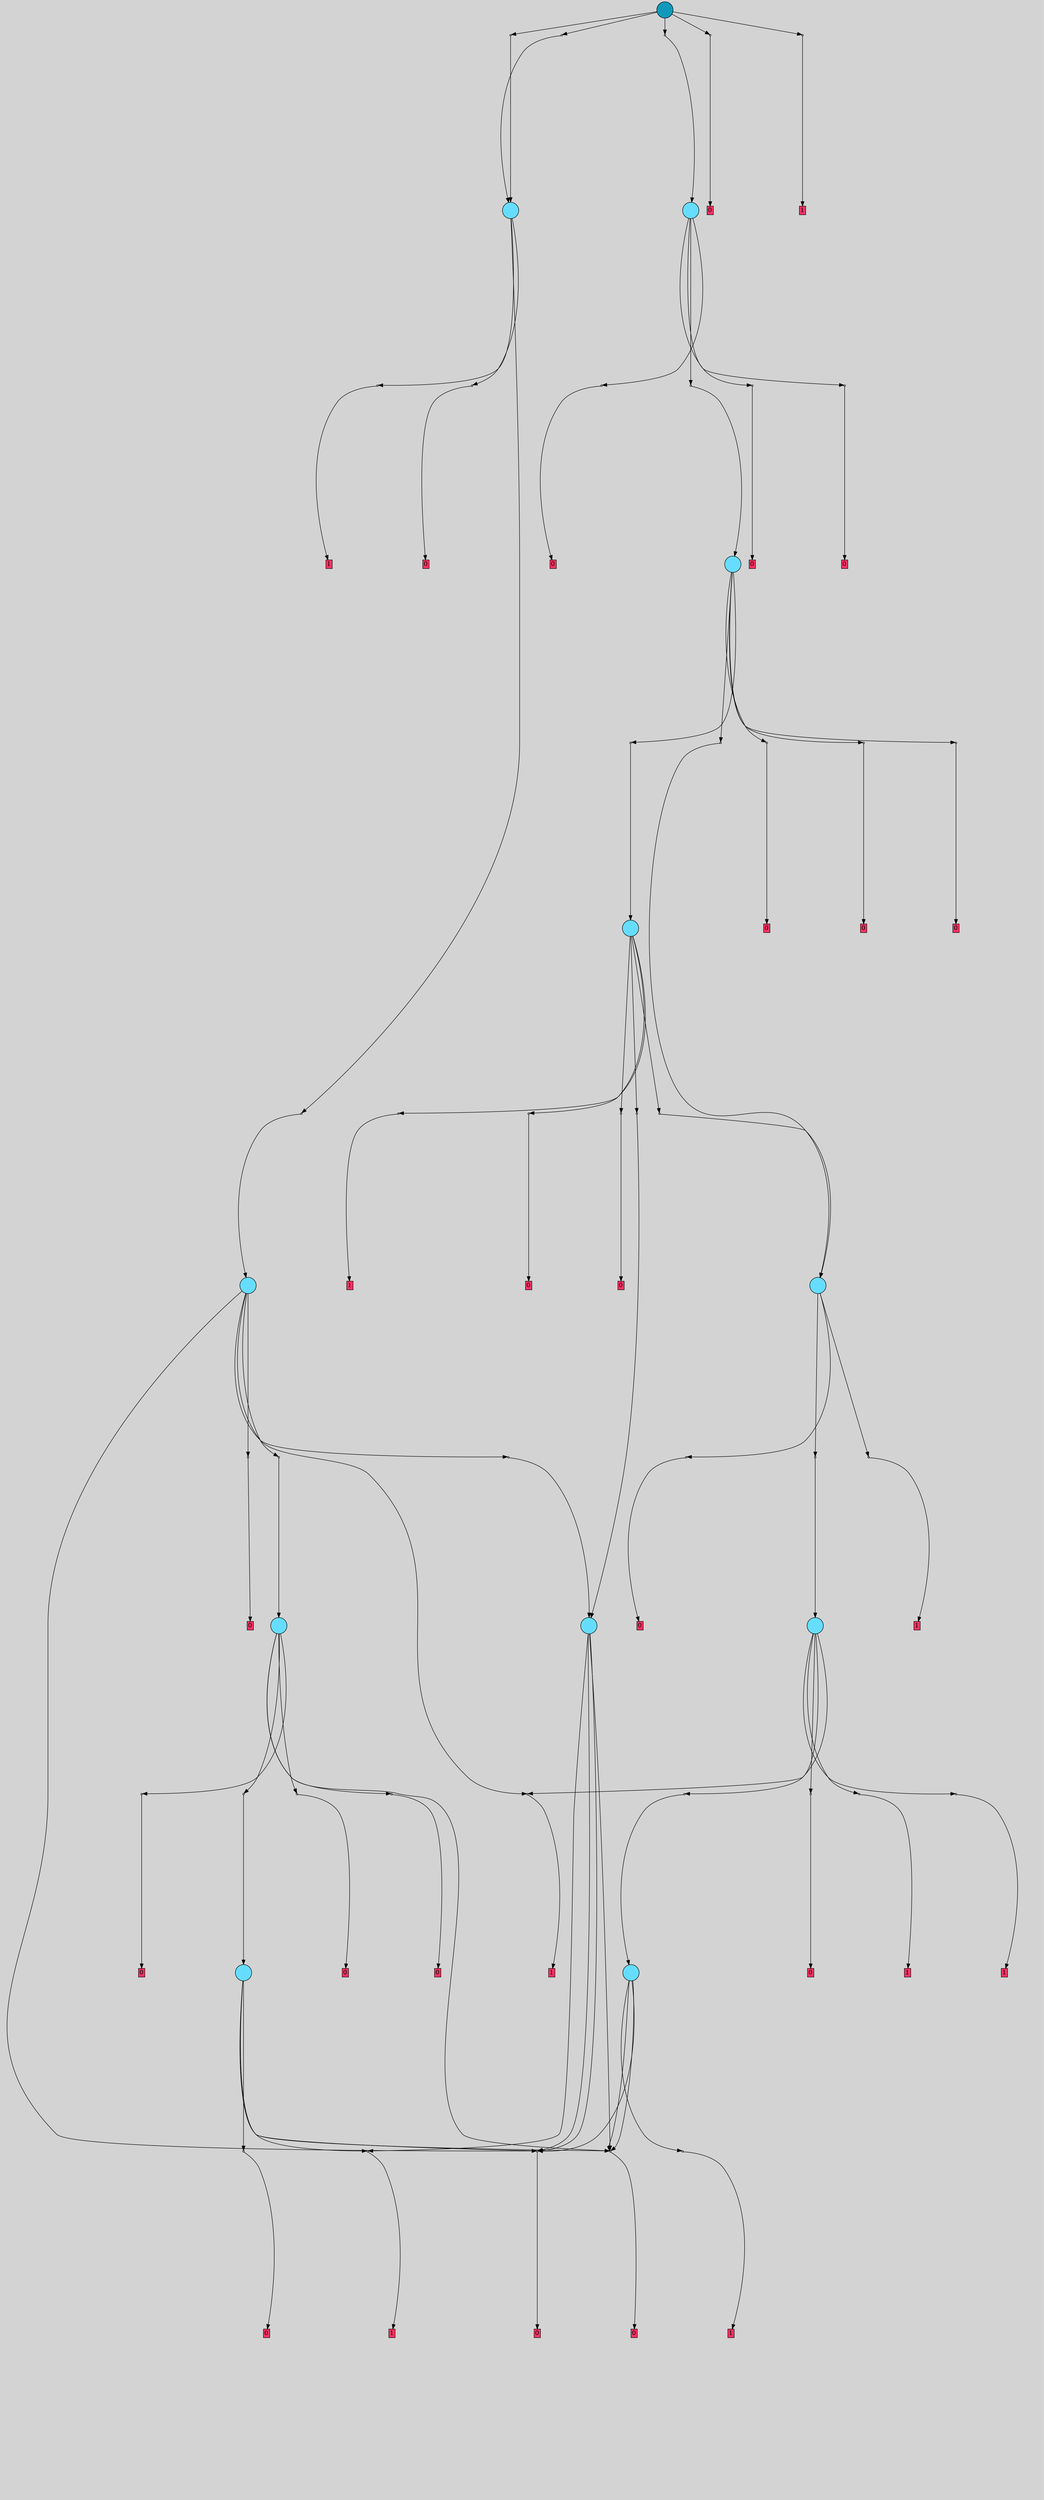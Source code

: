 digraph{
	graph[pad = "0.212, 0.055" bgcolor = lightgray]
	node[shape=circle style = filled label = ""]
		T36 [fillcolor="#66ddff"]
		T74 [fillcolor="#66ddff"]
		T181 [fillcolor="#66ddff"]
		T288 [fillcolor="#66ddff"]
		T807 [fillcolor="#66ddff"]
		T810 [fillcolor="#66ddff"]
		T2867 [fillcolor="#66ddff"]
		T4123 [fillcolor="#66ddff"]
		T4290 [fillcolor="#66ddff"]
		T5177 [fillcolor="#66ddff"]
		T7147 [fillcolor="#66ddff"]
		T8680 [fillcolor="#1199bb"]
		P54575 [fillcolor="#cccccc" shape=point] //-52|-80|-77|50|-98|-95|7|6|96|48|
		I54575 [shape=box style=invis label="3|7&2|433#2|334&#92;n0|4&2|186#2|514&#92;n8|6&0|917#0|619&#92;n1|5&2|13#2|343&#92;n3|0&2|82#2|143&#92;n1|0&2|802#2|822&#92;n12|2&0|419#0|160&#92;n10|1&0|839#0|365&#92;n14|0&1|688#2|273&#92;n11|5&0|599#2|815&#92;n3|5&2|776#2|506&#92;n6|6&0|23#0|382&#92;n8|3&0|897#0|105&#92;n6|0&0|954#0|417&#92;n11|2&0|628#1|435&#92;n7|5&0|327#0|713&#92;n13|0&0|311#1|149&#92;n3|0&2|902#2|84&#92;n9|1&0|683#0|866&#92;n5|4&2|276#1|191&#92;n6|5&0|149#0|281&#92;n4|6&2|160#2|111&#92;n5|7&2|1012#1|692&#92;n2|3&2|346#2|585&#92;n1|7&2|229#2|394&#92;n0|6&2|548#2|640&#92;n1|7&2|604#2|427&#92;n4|2&2|299#2|935&#92;n1|0&2|814#2|193&#92;n3|0&2|652#2|11&#92;n5|5&2|348#1|919&#92;n3|6&2|507#2|926&#92;n11|3&0|76#0|61&#92;n13|5&0|418#1|1000&#92;n1|2&2|138#2|738&#92;n4|0&2|600#2|481&#92;n13|1&0|765#1|414&#92;n8|7&0|633#0|914&#92;n0|5&2|221#2|969&#92;n3|5&2|318#2|741&#92;n11|5&0|526#0|445&#92;n"]
		P54575 -> I54575[style=invis]
		A31072 [fillcolor="#ff3366" shape=box margin=0.03 width=0 height=0 label="1"]
		T36 -> P54575 -> A31072
		P54576 [fillcolor="#cccccc" shape=point] //0|-23|-4|60|66|-29|-85|12|28|-24|
		I54576 [shape=box style=invis label="5|1&2|961#1|2&#92;n4|0&2|688#2|252&#92;n7|7&0|105#0|480&#92;n3|7&2|373#2|824&#92;n12|6&0|607#1|444&#92;n"]
		P54576 -> I54576[style=invis]
		A31073 [fillcolor="#ff3366" shape=box margin=0.03 width=0 height=0 label="0"]
		T36 -> P54576 -> A31073
		T36 -> P54576
		P54577 [fillcolor="#cccccc" shape=point] //41|97|42|38|21|70|-42|-43|97|46|
		I54577 [shape=box style=invis label="0|5&2|114#2|691&#92;n1|5&2|100#2|149&#92;n6|5&0|649#0|183&#92;n3|6&2|1016#2|74&#92;n10|0&0|74#0|424&#92;n8|7&0|957#0|412&#92;n3|1&2|29#2|953&#92;n4|2&2|422#2|405&#92;n3|6&2|796#2|569&#92;n10|2&0|242#0|183&#92;n6|1&0|606#0|650&#92;n10|4&0|32#0|953&#92;n12|4&0|1020#2|267&#92;n5|3&2|631#1|120&#92;n5|0&2|749#1|656&#92;n11|7&0|907#2|7&#92;n13|7&0|244#1|382&#92;n10|0&0|985#0|64&#92;n14|1&1|81#2|1014&#92;n3|2&2|699#2|700&#92;n7|0&0|577#0|841&#92;n12|0&0|26#2|499&#92;n3|6&2|912#2|66&#92;n0|7&2|660#2|349&#92;n9|0&0|64#0|138&#92;n8|0&0|451#0|802&#92;n3|5&2|380#2|701&#92;n11|3&0|35#0|416&#92;n2|4&2|525#2|518&#92;n3|2&2|158#2|448&#92;n0|4&2|458#2|538&#92;n1|3&2|157#2|972&#92;n2|1&2|161#2|781&#92;n4|0&2|435#2|845&#92;n3|7&2|772#2|599&#92;n3|1&2|546#2|396&#92;n0|7&2|539#2|713&#92;n6|4&0|142#0|515&#92;n10|4&0|406#0|936&#92;n10|0&0|966#0|756&#92;n8|2&0|641#0|1019&#92;n14|2&1|578#2|821&#92;n10|5&0|544#0|317&#92;n1|3&2|703#2|125&#92;n14|2&1|272#2|670&#92;n9|6&0|669#0|195&#92;n14|5&1|385#2|551&#92;n6|7&0|927#0|720&#92;n"]
		P54577 -> I54577[style=invis]
		A31074 [fillcolor="#ff3366" shape=box margin=0.03 width=0 height=0 label="0"]
		T36 -> P54577 -> A31074
		P54578 [fillcolor="#cccccc" shape=point] //-52|-80|-77|50|-84|-95|-65|6|96|48|
		I54578 [shape=box style=invis label="3|7&2|433#2|334&#92;n13|0&0|311#1|149&#92;n8|6&0|917#0|619&#92;n1|0&2|13#2|343&#92;n3|0&2|82#2|143&#92;n1|0&2|802#2|822&#92;n12|2&0|419#0|160&#92;n10|1&0|839#0|365&#92;n14|0&1|688#2|273&#92;n8|2&0|869#0|879&#92;n11|5&0|599#2|815&#92;n3|5&2|776#2|506&#92;n6|6&0|23#0|382&#92;n8|3&0|897#0|105&#92;n6|0&0|954#0|417&#92;n11|2&0|628#1|435&#92;n7|5&0|327#0|713&#92;n3|5&2|318#2|741&#92;n3|0&2|902#2|84&#92;n9|1&0|683#0|866&#92;n5|4&2|276#1|191&#92;n6|5&0|936#0|281&#92;n4|6&2|160#2|111&#92;n5|7&2|1012#1|692&#92;n2|3&2|346#2|585&#92;n1|7&2|229#2|394&#92;n0|6&2|548#2|640&#92;n1|7&2|604#2|427&#92;n4|2&2|299#2|935&#92;n1|0&2|814#2|193&#92;n3|0&2|652#2|11&#92;n5|5&2|348#1|919&#92;n3|6&2|507#2|926&#92;n11|3&0|76#0|61&#92;n13|5&0|418#1|1000&#92;n1|2&2|138#2|738&#92;n4|0&2|600#2|481&#92;n13|1&0|765#1|414&#92;n8|7&0|633#0|914&#92;n0|5&2|221#2|969&#92;n0|4&2|186#2|514&#92;n11|5&0|526#0|445&#92;n"]
		P54578 -> I54578[style=invis]
		A31075 [fillcolor="#ff3366" shape=box margin=0.03 width=0 height=0 label="1"]
		T74 -> P54578 -> A31075
		T74 -> P54576
		T74 -> P54577
		T74 -> P54577
		T181 -> P54575
		P54579 [fillcolor="#cccccc" shape=point] //0|-23|-4|60|66|-29|-85|80|28|-24|
		I54579 [shape=box style=invis label="7|7&0|105#0|480&#92;n4|0&2|688#2|252&#92;n7|6&0|673#0|912&#92;n3|7&2|373#2|824&#92;n12|6&0|607#1|444&#92;n"]
		P54579 -> I54579[style=invis]
		A31076 [fillcolor="#ff3366" shape=box margin=0.03 width=0 height=0 label="0"]
		T181 -> P54579 -> A31076
		T181 -> P54576
		T181 -> P54577
		P54580 [fillcolor="#cccccc" shape=point] //41|97|42|38|21|97|-42|-43|97|46|
		I54580 [shape=box style=invis label="0|5&2|114#2|691&#92;n1|5&2|100#2|149&#92;n6|5&0|649#0|183&#92;n3|6&2|1016#2|74&#92;n10|0&0|74#0|424&#92;n8|7&0|957#0|412&#92;n3|1&2|29#2|953&#92;n4|2&2|422#2|405&#92;n10|2&0|242#0|183&#92;n10|5&0|544#0|317&#92;n10|4&0|32#0|953&#92;n12|4&0|1020#2|267&#92;n5|3&2|631#1|120&#92;n5|0&2|749#1|656&#92;n11|7&0|907#2|7&#92;n13|7&0|244#1|382&#92;n10|0&0|985#0|64&#92;n14|1&1|81#2|1014&#92;n3|2&2|699#2|700&#92;n7|0&0|577#0|841&#92;n12|0&0|26#2|499&#92;n3|6&2|912#2|66&#92;n0|7&2|660#2|349&#92;n9|0&0|64#0|138&#92;n8|0&0|451#0|802&#92;n3|5&2|380#2|701&#92;n11|3&0|35#0|416&#92;n2|4&2|525#2|518&#92;n3|2&2|158#2|448&#92;n0|4&2|458#2|538&#92;n1|3&2|157#2|972&#92;n2|1&2|161#2|781&#92;n4|0&2|435#2|845&#92;n3|7&2|772#2|599&#92;n3|1&2|546#2|35&#92;n0|7&2|539#2|713&#92;n6|4&0|142#0|515&#92;n10|4&0|406#0|936&#92;n10|0&0|966#0|756&#92;n8|2&0|641#0|1019&#92;n14|2&1|578#2|821&#92;n6|1&0|606#0|650&#92;n1|3&2|703#2|125&#92;n14|2&1|272#2|670&#92;n9|6&0|669#0|195&#92;n14|5&1|385#2|551&#92;n6|7&0|927#0|720&#92;n"]
		P54580 -> I54580[style=invis]
		A31077 [fillcolor="#ff3366" shape=box margin=0.03 width=0 height=0 label="0"]
		T288 -> P54580 -> A31077
		P54581 [fillcolor="#cccccc" shape=point] //0|-23|-4|60|66|-29|-85|8|28|-24|
		I54581 [shape=box style=invis label="11|7&0|101#1|413&#92;n4|0&2|408#2|252&#92;n7|7&0|105#0|480&#92;n3|7&2|373#2|824&#92;n5|1&2|961#1|2&#92;n12|6&0|607#1|444&#92;n"]
		P54581 -> I54581[style=invis]
		A31078 [fillcolor="#ff3366" shape=box margin=0.03 width=0 height=0 label="0"]
		T288 -> P54581 -> A31078
		P54582 [fillcolor="#cccccc" shape=point] //-52|-80|-93|50|-98|-95|-65|6|96|-96|
		I54582 [shape=box style=invis label="3|0&2|652#2|11&#92;n0|4&2|186#2|514&#92;n8|6&0|917#0|619&#92;n1|0&2|13#2|343&#92;n3|0&2|82#2|143&#92;n12|2&0|419#0|160&#92;n10|1&0|839#0|365&#92;n14|0&1|688#2|273&#92;n8|2&0|869#0|764&#92;n11|5&0|599#2|815&#92;n13|0&0|311#1|149&#92;n6|6&0|23#0|382&#92;n8|3&0|897#0|105&#92;n6|0&0|954#0|417&#92;n11|2&0|628#1|435&#92;n7|5&0|327#0|713&#92;n3|5&2|318#2|741&#92;n3|0&2|902#2|84&#92;n9|1&0|683#0|866&#92;n5|4&2|276#1|191&#92;n6|5&0|149#0|281&#92;n4|6&2|160#2|111&#92;n5|7&2|1012#1|692&#92;n2|3&2|346#2|585&#92;n1|7&2|229#2|394&#92;n0|6&2|548#2|640&#92;n1|7&2|604#2|427&#92;n4|2&2|574#2|935&#92;n1|0&2|814#2|193&#92;n3|7&2|433#2|334&#92;n5|5&2|348#1|919&#92;n3|6&2|507#2|926&#92;n11|3&0|76#0|61&#92;n13|5&0|418#1|1000&#92;n1|2&2|138#2|738&#92;n4|0&2|600#2|481&#92;n13|1&0|765#1|414&#92;n8|7&0|633#0|914&#92;n0|5&2|221#2|969&#92;n3|5&2|776#2|506&#92;n11|5&0|526#0|445&#92;n"]
		P54582 -> I54582[style=invis]
		T288 -> P54582 -> T181
		T288 -> P54577
		P54583 [fillcolor="#cccccc" shape=point] //0|-23|-4|60|66|-29|-95|12|28|-24|
		I54583 [shape=box style=invis label="3|6&2|763#2|186&#92;n4|0&2|688#2|252&#92;n5|1&2|961#1|697&#92;n7|7&0|105#0|480&#92;n3|7&2|373#2|824&#92;n12|6&0|607#1|444&#92;n"]
		P54583 -> I54583[style=invis]
		A31079 [fillcolor="#ff3366" shape=box margin=0.03 width=0 height=0 label="0"]
		T288 -> P54583 -> A31079
		P54584 [fillcolor="#cccccc" shape=point] //-52|-80|-2|50|-98|6|-17|6|96|-51|
		I54584 [shape=box style=invis label="3|7&2|433#2|334&#92;n0|4&2|186#2|514&#92;n8|6&0|917#0|619&#92;n1|0&2|13#2|343&#92;n11|5&0|599#2|815&#92;n1|0&2|802#2|822&#92;n12|2&0|419#0|160&#92;n10|1&0|508#0|365&#92;n14|0&1|688#2|273&#92;n11|3&0|76#0|61&#92;n8|2&0|869#0|879&#92;n3|0&2|82#2|143&#92;n3|5&2|776#2|506&#92;n6|6&0|23#0|382&#92;n8|3&0|897#0|105&#92;n6|0&0|954#0|417&#92;n11|2&0|628#1|435&#92;n7|5&0|327#0|713&#92;n3|5&2|318#2|741&#92;n3|0&2|902#2|84&#92;n9|1&0|683#0|866&#92;n5|4&2|276#1|191&#92;n6|5&0|149#0|281&#92;n4|6&2|160#2|111&#92;n5|7&2|1012#1|692&#92;n2|5&2|346#2|585&#92;n1|7&2|229#2|394&#92;n0|6&2|548#2|640&#92;n1|7&2|604#2|427&#92;n4|2&2|299#2|935&#92;n13|2&0|987#1|95&#92;n3|6&2|470#2|926&#92;n3|0&2|652#2|11&#92;n13|5&0|348#1|919&#92;n1|0&2|814#2|193&#92;n10|7&0|201#0|141&#92;n13|5&0|418#1|1000&#92;n13|0&0|311#1|149&#92;n4|0&2|600#2|481&#92;n13|1&0|765#1|414&#92;n8|7&0|633#0|914&#92;n0|5&2|221#2|969&#92;n1|2&2|138#2|738&#92;n11|5&0|526#0|445&#92;n"]
		P54584 -> I54584[style=invis]
		A31080 [fillcolor="#ff3366" shape=box margin=0.03 width=0 height=0 label="1"]
		T807 -> P54584 -> A31080
		P54585 [fillcolor="#cccccc" shape=point] //-52|-80|-77|50|-87|-95|-65|6|96|48|
		I54585 [shape=box style=invis label="3|7&2|433#2|334&#92;n0|4&2|186#2|514&#92;n8|6&0|917#0|619&#92;n11|5&0|599#2|815&#92;n3|0&2|82#2|143&#92;n1|0&2|802#2|822&#92;n12|2&0|419#0|160&#92;n10|1&0|839#0|365&#92;n14|0&1|688#2|273&#92;n8|2&0|869#0|879&#92;n1|0&2|13#2|343&#92;n3|5&2|776#2|169&#92;n6|6&0|23#0|382&#92;n8|3&0|897#0|105&#92;n6|0&0|954#0|417&#92;n11|2&0|628#1|435&#92;n7|5&0|327#0|713&#92;n3|5&2|318#2|741&#92;n3|0&2|902#2|84&#92;n9|1&0|683#0|866&#92;n5|4&2|276#1|191&#92;n6|5&0|149#0|281&#92;n4|6&2|160#2|111&#92;n5|7&2|1012#1|692&#92;n2|3&2|346#2|585&#92;n1|7&2|229#2|394&#92;n0|6&2|548#2|640&#92;n1|7&2|604#2|427&#92;n4|2&2|299#2|935&#92;n1|0&2|814#2|193&#92;n3|0&2|652#2|11&#92;n5|5&2|348#1|919&#92;n3|6&2|507#2|926&#92;n11|3&0|76#0|61&#92;n13|5&0|418#1|1000&#92;n1|2&2|138#2|738&#92;n0|2&2|540#2|615&#92;n4|0&2|600#2|481&#92;n13|1&0|765#1|414&#92;n8|7&0|633#0|914&#92;n13|0&0|311#1|149&#92;n11|5&0|526#0|445&#92;n"]
		P54585 -> I54585[style=invis]
		A31081 [fillcolor="#ff3366" shape=box margin=0.03 width=0 height=0 label="1"]
		T807 -> P54585 -> A31081
		P54586 [fillcolor="#cccccc" shape=point] //16|-73|29|50|-98|-95|-65|6|37|-11|
		I54586 [shape=box style=invis label="3|7&2|433#2|334&#92;n0|4&2|186#2|514&#92;n8|6&0|917#0|619&#92;n1|0&2|13#2|343&#92;n11|5&0|526#0|445&#92;n1|0&2|802#2|822&#92;n12|2&0|419#0|160&#92;n0|6&2|548#2|640&#92;n14|0&1|813#2|273&#92;n1|0&2|814#2|193&#92;n11|5&0|599#2|815&#92;n3|5&2|776#2|506&#92;n6|6&0|23#0|382&#92;n8|3&0|897#0|105&#92;n6|0&0|885#0|417&#92;n8|2&0|869#0|879&#92;n4|0&2|600#2|481&#92;n3|5&2|318#2|741&#92;n3|0&2|902#2|407&#92;n4|3&2|256#2|9&#92;n9|1&0|683#0|866&#92;n5|4&2|276#1|191&#92;n6|5&0|149#0|281&#92;n4|6&2|160#2|111&#92;n5|7&2|1012#1|692&#92;n2|0&2|434#2|97&#92;n2|3&2|346#2|585&#92;n1|7&2|229#2|394&#92;n10|1&0|839#0|365&#92;n1|7&2|604#2|427&#92;n4|2&2|1006#2|935&#92;n11|2&0|628#1|435&#92;n3|0&2|652#2|11&#92;n5|5&2|348#1|919&#92;n3|6&2|507#2|926&#92;n11|3&0|76#0|61&#92;n13|5&0|418#1|1000&#92;n1|2&2|138#2|738&#92;n7|5&0|327#0|713&#92;n13|1&0|765#1|414&#92;n8|7&0|633#0|914&#92;n0|5&2|221#2|969&#92;n13|0&0|311#1|149&#92;n3|6&2|82#2|143&#92;n"]
		P54586 -> I54586[style=invis]
		T807 -> P54586 -> T74
		P54587 [fillcolor="#cccccc" shape=point] //79|-23|-22|60|-89|-16|98|-96|28|76|
		I54587 [shape=box style=invis label="3|4&2|226#2|250&#92;n4|4&2|133#2|279&#92;n1|4&2|1018#2|676&#92;n0|2&2|813#2|186&#92;n4|7&2|595#2|624&#92;n3|0&2|890#2|210&#92;n7|3&0|105#0|480&#92;n14|1&1|107#2|840&#92;n"]
		P54587 -> I54587[style=invis]
		A31082 [fillcolor="#ff3366" shape=box margin=0.03 width=0 height=0 label="0"]
		T807 -> P54587 -> A31082
		P54588 [fillcolor="#cccccc" shape=point] //-52|-80|39|50|-98|-95|-65|6|96|64|
		I54588 [shape=box style=invis label="3|7&2|433#2|334&#92;n0|4&2|186#2|514&#92;n8|6&0|917#0|619&#92;n1|0&2|13#2|343&#92;n3|0&2|82#2|143&#92;n1|0&2|802#2|822&#92;n12|2&0|419#0|160&#92;n10|1&0|839#0|365&#92;n14|0&1|688#2|273&#92;n8|2&0|869#0|879&#92;n11|5&0|599#2|815&#92;n3|5&2|388#2|506&#92;n6|6&0|23#0|382&#92;n8|3&0|897#0|105&#92;n13|5&0|418#1|1000&#92;n11|2&0|628#1|435&#92;n7|5&0|327#0|713&#92;n3|5&2|318#2|741&#92;n3|0&2|902#2|84&#92;n9|1&0|683#0|866&#92;n5|4&2|276#1|191&#92;n6|5&0|149#0|281&#92;n4|6&2|160#2|111&#92;n5|7&2|1012#1|692&#92;n2|3&2|346#2|585&#92;n1|7&2|229#2|394&#92;n0|6&2|548#2|640&#92;n1|7&2|604#2|427&#92;n4|2&2|299#2|935&#92;n1|0&2|814#2|193&#92;n3|0&2|652#2|11&#92;n5|5&2|348#1|919&#92;n3|6&2|507#2|926&#92;n11|3&0|76#0|61&#92;n6|0&0|954#0|417&#92;n13|0&0|311#1|149&#92;n13|1&0|765#1|414&#92;n8|7&0|633#0|914&#92;n0|5&2|221#2|969&#92;n4|0&2|600#2|481&#92;n11|5&0|526#0|445&#92;n"]
		P54588 -> I54588[style=invis]
		A31083 [fillcolor="#ff3366" shape=box margin=0.03 width=0 height=0 label="1"]
		T807 -> P54588 -> A31083
		T810 -> P54576
		P54589 [fillcolor="#cccccc" shape=point] //-67|-23|-55|60|66|88|-85|12|28|-24|
		I54589 [shape=box style=invis label="2|3&2|13#2|136&#92;n10|7&0|105#0|480&#92;n12|6&0|607#1|444&#92;n3|0&2|688#2|980&#92;n2|7&2|642#2|30&#92;n"]
		P54589 -> I54589[style=invis]
		A31084 [fillcolor="#ff3366" shape=box margin=0.03 width=0 height=0 label="0"]
		T810 -> P54589 -> A31084
		T810 -> P54585
		P54590 [fillcolor="#cccccc" shape=point] //-52|-80|-77|50|-98|-95|-36|47|-60|48|
		I54590 [shape=box style=invis label="3|7&2|433#2|334&#92;n0|4&2|186#2|514&#92;n6|0&0|954#0|417&#92;n3|4&2|249#2|297&#92;n1|0&2|13#2|343&#92;n3|0&2|82#2|143&#92;n1|0&2|802#2|822&#92;n12|2&0|419#0|160&#92;n10|1&0|839#0|365&#92;n14|0&1|688#2|736&#92;n8|2&0|869#0|879&#92;n11|5&0|599#2|815&#92;n3|5&2|776#2|506&#92;n6|6&0|23#0|382&#92;n8|3&0|897#0|105&#92;n8|6&0|917#0|619&#92;n11|2&0|628#1|435&#92;n7|5&0|171#0|713&#92;n9|1&0|683#0|866&#92;n3|0&2|902#2|84&#92;n3|5&2|318#2|741&#92;n5|4&2|276#1|191&#92;n6|5&0|149#0|281&#92;n4|6&2|160#2|111&#92;n5|7&2|1012#1|692&#92;n2|3&2|346#2|585&#92;n1|7&2|229#2|394&#92;n0|6&2|548#2|640&#92;n1|7&2|604#2|427&#92;n1|2&2|138#2|738&#92;n1|0&2|814#2|193&#92;n5|5&2|348#1|919&#92;n3|6&2|507#2|926&#92;n11|3&0|76#0|61&#92;n13|5&0|418#1|1000&#92;n4|2&2|299#2|935&#92;n4|0&2|600#2|481&#92;n13|1&0|765#1|414&#92;n8|7&0|633#0|914&#92;n0|5&2|221#2|969&#92;n13|0&0|311#1|149&#92;n11|5&0|526#0|445&#92;n"]
		P54590 -> I54590[style=invis]
		T810 -> P54590 -> T36
		P54591 [fillcolor="#cccccc" shape=point] //49|-40|12|-91|51|-78|-68|-34|84|-32|
		I54591 [shape=box style=invis label="2|1&2|518#2|502&#92;n0|3&2|409#2|486&#92;n2|4&2|475#2|723&#92;n12|1&0|799#1|762&#92;n12|5&0|636#1|611&#92;n14|0&1|906#2|548&#92;n1|6&2|313#2|75&#92;n7|1&0|310#0|750&#92;n14|0&1|435#2|185&#92;n1|4&2|279#2|570&#92;n4|5&2|237#2|425&#92;n9|3&0|534#0|278&#92;n10|0&0|15#0|527&#92;n11|0&0|785#2|479&#92;n1|7&2|364#2|73&#92;n9|6&0|379#0|280&#92;n6|1&0|102#0|864&#92;n12|5&0|873#1|811&#92;n1|5&2|74#2|602&#92;n11|5&0|850#0|996&#92;n3|3&2|285#2|319&#92;n14|5&1|797#2|776&#92;n6|6&0|585#0|840&#92;n9|5&0|246#0|627&#92;n14|6&1|529#2|886&#92;n1|6&2|919#2|748&#92;n"]
		P54591 -> I54591[style=invis]
		T810 -> P54591 -> T288
		P54592 [fillcolor="#cccccc" shape=point] //-52|-80|37|50|-87|-95|-65|6|-18|48|
		I54592 [shape=box style=invis label="5|0&2|746#1|961&#92;n3|0&2|835#2|380&#92;n3|7&2|433#2|334&#92;n0|4&2|186#2|514&#92;n8|6&0|917#0|619&#92;n11|5&0|599#2|815&#92;n3|0&2|82#2|143&#92;n1|0&2|802#2|822&#92;n0|2&2|540#2|615&#92;n10|1&0|839#0|365&#92;n14|0&1|551#2|273&#92;n0|6&2|548#2|640&#92;n1|0&2|630#2|343&#92;n3|5&2|776#2|169&#92;n6|6&0|23#0|382&#92;n8|3&0|897#0|105&#92;n6|0&0|954#0|417&#92;n11|2&0|628#1|435&#92;n7|5&0|327#0|713&#92;n3|5&2|318#2|741&#92;n6|5&0|149#0|281&#92;n9|1&0|683#0|866&#92;n5|4&2|276#1|191&#92;n3|0&2|902#2|84&#92;n4|6&2|160#2|111&#92;n5|7&2|1012#1|692&#92;n2|3&2|346#2|585&#92;n1|7&2|229#2|394&#92;n8|2&0|869#0|879&#92;n1|7&2|604#2|427&#92;n4|2&2|299#2|935&#92;n2|5&2|210#2|73&#92;n1|0&2|814#2|193&#92;n3|0&2|652#2|11&#92;n5|5&2|348#1|919&#92;n3|6&2|507#2|926&#92;n11|3&0|76#0|61&#92;n13|5&0|418#1|1000&#92;n1|2&2|138#2|738&#92;n12|2&0|419#0|160&#92;n4|0&2|600#2|481&#92;n13|1&0|765#1|414&#92;n8|7&0|633#0|914&#92;n13|0&0|311#1|149&#92;n"]
		P54592 -> I54592[style=invis]
		A31085 [fillcolor="#ff3366" shape=box margin=0.03 width=0 height=0 label="1"]
		T2867 -> P54592 -> A31085
		P54593 [fillcolor="#cccccc" shape=point] //0|-98|-4|73|-19|-93|30|-78|-18|85|
		I54593 [shape=box style=invis label="4|3&2|72#2|145&#92;n2|1&2|276#2|533&#92;n3|7&2|212#2|632&#92;n13|3&0|75#1|459&#92;n0|2&2|874#2|974&#92;n12|0&0|424#1|242&#92;n"]
		P54593 -> I54593[style=invis]
		A31086 [fillcolor="#ff3366" shape=box margin=0.03 width=0 height=0 label="0"]
		T2867 -> P54593 -> A31086
		P54594 [fillcolor="#cccccc" shape=point] //49|-40|12|-91|51|30|51|-34|84|-32|
		I54594 [shape=box style=invis label="2|1&2|518#2|502&#92;n0|3&2|409#2|486&#92;n2|4&2|475#2|723&#92;n12|1&0|799#1|762&#92;n9|5&0|246#0|627&#92;n14|0&1|906#2|548&#92;n1|6&2|313#2|75&#92;n7|1&0|310#0|750&#92;n14|0&1|435#2|185&#92;n1|4&2|279#2|570&#92;n6|6&0|120#0|840&#92;n9|3&0|534#0|278&#92;n10|3&0|144#0|229&#92;n10|0&0|15#0|527&#92;n12|5&0|636#1|611&#92;n1|7&2|364#2|73&#92;n9|6&0|379#0|280&#92;n6|1&0|102#0|864&#92;n10|0&0|510#0|49&#92;n12|5&0|873#1|811&#92;n1|5&2|74#2|602&#92;n11|5&0|850#0|996&#92;n3|3&2|285#2|319&#92;n14|7&1|797#2|776&#92;n4|5&2|237#2|425&#92;n11|0&0|785#2|479&#92;n14|6&1|529#2|886&#92;n1|6&2|919#2|748&#92;n"]
		P54594 -> I54594[style=invis]
		T2867 -> P54594 -> T807
		P54595 [fillcolor="#cccccc" shape=point] //-52|-80|-40|88|-19|-95|43|17|96|-15|
		I54595 [shape=box style=invis label="3|7&2|433#2|334&#92;n0|4&2|734#2|514&#92;n3|6&2|507#2|926&#92;n11|5&0|372#2|815&#92;n3|0&2|82#2|143&#92;n1|0&2|802#2|822&#92;n12|2&0|419#0|160&#92;n10|1&0|839#0|365&#92;n14|0&1|688#2|273&#92;n4|2&2|299#2|935&#92;n2|3&2|346#2|585&#92;n6|6&0|23#0|382&#92;n8|3&0|897#0|105&#92;n6|0&0|954#0|417&#92;n11|5&0|526#0|445&#92;n7|5&0|327#0|22&#92;n3|0&2|902#2|84&#92;n3|5&2|318#2|741&#92;n5|4&2|276#1|191&#92;n3|7&2|889#2|284&#92;n6|2&0|934#0|160&#92;n5|7&2|1012#1|692&#92;n3|5&2|776#2|169&#92;n1|7&2|229#2|194&#92;n0|6&2|548#2|640&#92;n1|7&2|604#2|427&#92;n4|4&2|755#2|644&#92;n0|2&2|540#2|615&#92;n11|2&0|993#1|435&#92;n14|2&1|178#2|736&#92;n3|0&2|652#2|11&#92;n5|5&2|348#1|919&#92;n9|1&0|683#0|866&#92;n11|3&0|76#0|61&#92;n1|2&2|138#2|738&#92;n1|0&2|13#2|343&#92;n13|1&0|664#1|414&#92;n6|5&0|149#0|281&#92;n8|7&0|633#0|914&#92;n13|0&0|311#1|149&#92;n1|2&2|814#2|193&#92;n"]
		P54595 -> I54595[style=invis]
		A31087 [fillcolor="#ff3366" shape=box margin=0.03 width=0 height=0 label="0"]
		T4123 -> P54595 -> A31087
		P54596 [fillcolor="#cccccc" shape=point] //-45|-40|-39|1|51|-54|51|2|35|10|
		I54596 [shape=box style=invis label="0|3&2|461#2|261&#92;n9|3&0|534#0|479&#92;n0|3&2|409#2|486&#92;n14|0&1|906#2|548&#92;n3|5&2|285#2|319&#92;n6|6&0|120#0|840&#92;n1|7&2|364#2|73&#92;n14|0&1|435#2|185&#92;n2|1&2|518#2|502&#92;n10|3&0|144#0|229&#92;n9|5&0|246#0|627&#92;n12|5&0|873#1|811&#92;n1|3&2|276#2|570&#92;n10|5&0|690#0|49&#92;n12|4&0|636#1|611&#92;n9|6&0|379#0|280&#92;n14|6&1|529#2|886&#92;n1|5&2|74#2|602&#92;n11|5&0|850#0|996&#92;n7|1&0|776#0|750&#92;n14|7&1|797#2|776&#92;n11|0&0|785#2|479&#92;n4|6&2|581#2|102&#92;n1|6&2|919#2|748&#92;n"]
		P54596 -> I54596[style=invis]
		T4123 -> P54596 -> T2867
		P54597 [fillcolor="#cccccc" shape=point] //52|85|-97|-76|-76|-31|-63|-29|22|100|
		I54597 [shape=box style=invis label="4|6&2|160#2|111&#92;n5|4&2|627#1|554&#92;n6|2&0|954#0|802&#92;n1|0&2|13#2|343&#92;n13|5&0|311#1|149&#92;n12|2&0|419#0|160&#92;n13|5&0|150#1|625&#92;n2|3&2|346#2|585&#92;n14|0&1|586#2|736&#92;n11|5&0|599#2|815&#92;n4|7&2|633#2|914&#92;n3|0&2|902#2|84&#92;n6|6&0|23#0|542&#92;n3|5&2|318#2|270&#92;n11|3&0|76#0|61&#92;n3|0&2|82#2|143&#92;n7|5&0|242#0|713&#92;n8|2&0|869#0|879&#92;n4|2&2|299#2|739&#92;n3|0&2|652#2|11&#92;n8|6&0|917#0|619&#92;n1|7&2|204#2|27&#92;n1|7&2|229#2|575&#92;n10|5&0|548#0|640&#92;n5|5&2|348#1|919&#92;n4|0&2|600#2|94&#92;n6|5&0|149#0|281&#92;n3|6&2|507#2|390&#92;n5|7&2|1012#1|692&#92;n10|1&0|839#0|365&#92;n13|5&0|418#1|1000&#92;n11|5&0|526#0|445&#92;n3|7&2|928#2|649&#92;n6|2&0|132#0|784&#92;n12|0&0|814#2|537&#92;n3|7&2|433#2|481&#92;n14|4&1|470#2|109&#92;n"]
		P54597 -> I54597[style=invis]
		A31088 [fillcolor="#ff3366" shape=box margin=0.03 width=0 height=0 label="0"]
		T4123 -> P54597 -> A31088
		P54598 [fillcolor="#cccccc" shape=point] //100|-84|-50|92|-61|-76|43|-85|54|-32|
		I54598 [shape=box style=invis label="11|5&0|850#0|996&#92;n1|6&2|313#2|75&#92;n2|1&2|772#2|406&#92;n6|7&0|420#0|368&#92;n12|5&0|636#1|611&#92;n10|0&0|690#0|49&#92;n14|3&1|906#2|548&#92;n14|6&1|529#2|886&#92;n11|1&0|102#0|864&#92;n9|5&0|246#0|723&#92;n0|7&2|409#2|887&#92;n10|0&0|374#0|1010&#92;n11|2&0|901#1|386&#92;n5|0&2|492#1|542&#92;n0|5&2|5#2|425&#92;n14|7&1|797#2|871&#92;n8|4&0|652#0|628&#92;n14|6&1|11#2|878&#92;n1|3&2|365#2|319&#92;n7|1&0|310#0|750&#92;n1|5&2|74#2|602&#92;n"]
		P54598 -> I54598[style=invis]
		A31089 [fillcolor="#ff3366" shape=box margin=0.03 width=0 height=0 label="1"]
		T4123 -> P54598 -> A31089
		P54599 [fillcolor="#cccccc" shape=point] //-7|-80|-77|50|-27|96|-36|47|90|25|
		I54599 [shape=box style=invis label="3|7&2|433#2|334&#92;n0|4&2|186#2|514&#92;n7|5&0|171#0|713&#92;n11|2&0|628#1|592&#92;n3|0&2|82#2|143&#92;n1|0&2|802#2|822&#92;n12|2&0|419#0|160&#92;n14|4&1|276#2|847&#92;n9|1&0|683#0|866&#92;n14|0&1|688#2|736&#92;n3|5&2|776#2|506&#92;n11|5&0|599#2|815&#92;n8|2&0|869#0|879&#92;n6|6&0|23#0|382&#92;n9|3&0|897#0|105&#92;n8|6&0|917#0|619&#92;n1|0&2|13#2|343&#92;n6|0&0|954#0|417&#92;n10|1&0|839#0|365&#92;n3|0&2|902#2|84&#92;n3|5&2|318#2|741&#92;n3|2&2|121#2|673&#92;n5|4&2|276#1|191&#92;n6|5&0|149#0|281&#92;n4|6&2|160#2|111&#92;n5|7&2|1012#1|692&#92;n8|7&0|633#0|914&#92;n1|7&2|229#2|394&#92;n0|6&2|548#2|640&#92;n1|7&2|604#2|427&#92;n4|2&2|299#2|935&#92;n1|0&2|814#2|193&#92;n3|0&2|652#2|11&#92;n5|5&2|348#1|919&#92;n3|6&2|507#2|926&#92;n11|3&0|76#0|61&#92;n13|5&0|418#1|1000&#92;n1|2&2|138#2|738&#92;n4|0&2|600#2|481&#92;n13|1&0|765#1|414&#92;n2|3&2|346#2|615&#92;n0|5&2|221#2|969&#92;n13|0&0|311#1|149&#92;n10|6&0|141#0|223&#92;n11|5&0|526#0|445&#92;n"]
		P54599 -> I54599[style=invis]
		T4123 -> P54599 -> T36
		P54600 [fillcolor="#cccccc" shape=point] //42|-73|-38|-35|-98|-95|52|6|96|-11|
		I54600 [shape=box style=invis label="0|4&2|186#2|514&#92;n3|7&2|433#2|334&#92;n8|6&0|917#0|619&#92;n11|2&0|628#1|435&#92;n11|5&0|526#0|445&#92;n1|0&2|802#2|822&#92;n12|2&0|419#0|160&#92;n10|1&0|839#0|365&#92;n14|0&1|688#2|273&#92;n8|3&0|897#0|105&#92;n1|0&2|814#2|193&#92;n11|5&0|599#2|815&#92;n3|5&2|776#2|506&#92;n3|5&2|318#2|741&#92;n6|0&0|885#0|417&#92;n10|2&0|738#0|359&#92;n8|2&0|869#0|879&#92;n6|6&0|559#0|382&#92;n3|0&2|902#2|407&#92;n5|4&2|276#1|191&#92;n6|5&0|149#0|281&#92;n4|6&2|160#2|111&#92;n5|7&2|1012#1|692&#92;n2|0&2|434#2|97&#92;n5|5&2|348#1|919&#92;n11|5&0|685#1|1015&#92;n1|7&2|229#2|394&#92;n0|6&2|252#2|640&#92;n1|7&2|604#2|427&#92;n4|2&2|1006#2|935&#92;n1|1&2|13#2|343&#92;n3|0&2|652#2|11&#92;n2|3&2|346#2|585&#92;n3|6&2|507#2|220&#92;n11|3&0|76#0|61&#92;n13|5&0|418#1|1000&#92;n1|2&2|138#2|783&#92;n7|5&0|327#0|713&#92;n13|1&0|765#1|414&#92;n8|7&0|633#0|914&#92;n0|5&2|221#2|969&#92;n13|0&0|311#1|149&#92;n"]
		P54600 -> I54600[style=invis]
		T4290 -> P54600 -> T810
		P54601 [fillcolor="#cccccc" shape=point] //-52|-80|-77|50|-87|-95|100|-72|96|48|
		I54601 [shape=box style=invis label="3|7&2|433#2|334&#92;n0|4&2|734#2|514&#92;n8|6&0|917#0|619&#92;n11|5&0|599#2|815&#92;n3|0&2|82#2|143&#92;n8|3&0|897#0|105&#92;n12|2&0|419#0|160&#92;n10|1&0|839#0|365&#92;n14|0&1|688#2|273&#92;n8|2&0|869#0|879&#92;n4|2&2|299#2|935&#92;n3|5&2|776#2|169&#92;n1|0&2|802#2|822&#92;n6|0&0|954#0|417&#92;n11|2&0|628#1|435&#92;n7|5&0|327#0|713&#92;n3|5&2|702#2|741&#92;n3|0&2|902#2|84&#92;n9|1&0|683#0|866&#92;n5|4&2|276#1|191&#92;n6|5&0|149#0|281&#92;n4|6&2|160#2|111&#92;n5|7&2|1012#1|692&#92;n2|3&2|346#2|585&#92;n1|7&2|229#2|394&#92;n0|6&2|548#2|640&#92;n1|7&2|604#2|427&#92;n1|0&2|13#2|343&#92;n1|0&2|814#2|193&#92;n3|0&2|652#2|11&#92;n5|5&2|348#1|919&#92;n11|3&0|76#0|61&#92;n3|6&2|507#2|926&#92;n13|5&0|418#1|1000&#92;n1|2&2|138#2|738&#92;n0|2&2|540#2|615&#92;n4|0&2|600#2|481&#92;n13|1&0|765#1|414&#92;n8|7&0|633#0|914&#92;n13|0&0|311#1|149&#92;n11|5&0|526#0|445&#92;n"]
		P54601 -> I54601[style=invis]
		A31090 [fillcolor="#ff3366" shape=box margin=0.03 width=0 height=0 label="1"]
		T4290 -> P54601 -> A31090
		P54602 [fillcolor="#cccccc" shape=point] //-89|-90|61|-12|69|-85|51|-34|-54|84|
		I54602 [shape=box style=invis label="2|1&2|518#2|406&#92;n9|6&0|426#0|280&#92;n10|0&0|298#0|456&#92;n7|5&0|5#0|425&#92;n6|6&0|120#0|830&#92;n0|3&2|58#2|887&#92;n8|6&0|652#0|628&#92;n1|6&2|313#2|860&#92;n1|5&2|74#2|602&#92;n12|5&0|415#1|611&#92;n6|1&0|102#0|864&#92;n3|3&2|114#2|10&#92;n2|4&2|475#2|723&#92;n12|5&0|571#1|811&#92;n11|3&0|906#2|745&#92;n0|5&2|429#2|942&#92;n11|0&0|785#2|235&#92;n10|0&0|690#0|49&#92;n14|6&1|529#2|886&#92;n14|7&1|468#2|133&#92;n2|1&2|627#2|461&#92;n7|5&0|779#0|677&#92;n7|6&0|310#0|750&#92;n1|3&2|285#2|319&#92;n14|7&1|797#2|871&#92;n"]
		P54602 -> I54602[style=invis]
		A31091 [fillcolor="#ff3366" shape=box margin=0.03 width=0 height=0 label="0"]
		T4290 -> P54602 -> A31091
		P54603 [fillcolor="#cccccc" shape=point] //41|-41|42|-76|42|-25|-42|-95|97|46|
		I54603 [shape=box style=invis label="0|5&2|114#2|691&#92;n3|6&2|1016#2|74&#92;n3|2&2|699#2|700&#92;n1|5&2|100#2|149&#92;n8|7&0|957#0|412&#92;n3|1&2|29#2|567&#92;n12|0&0|26#2|499&#92;n3|6&2|796#2|569&#92;n10|2&0|242#0|183&#92;n6|1&0|903#0|650&#92;n12|4&0|1020#2|267&#92;n10|4&0|32#0|953&#92;n5|3&2|631#1|120&#92;n5|0&2|749#1|656&#92;n11|7&0|907#2|300&#92;n0|4&2|458#2|538&#92;n10|0&0|985#0|64&#92;n14|1&1|81#2|1014&#92;n6|5&0|649#0|183&#92;n7|0&0|577#0|841&#92;n1|3&2|703#2|125&#92;n3|6&2|912#2|215&#92;n0|7&2|660#2|349&#92;n9|0&0|64#0|138&#92;n8|0&0|451#0|802&#92;n3|5&2|380#2|544&#92;n11|3&0|35#0|416&#92;n2|4&2|525#2|518&#92;n3|2&2|158#2|448&#92;n13|7&0|244#1|382&#92;n1|3&2|157#2|972&#92;n13|1&0|728#1|636&#92;n2|1&2|161#2|781&#92;n4|0&2|435#2|845&#92;n3|7&2|772#2|599&#92;n14|0&1|155#2|576&#92;n3|1&2|546#2|396&#92;n0|7&2|539#2|713&#92;n6|4&0|142#0|515&#92;n10|4&0|406#0|936&#92;n10|0&0|966#0|756&#92;n8|2&0|641#0|1019&#92;n14|2&1|578#2|821&#92;n10|5&0|544#0|317&#92;n4|2&2|422#2|405&#92;n14|2&1|272#2|670&#92;n9|6&0|669#0|195&#92;n14|5&1|385#2|551&#92;n6|7&0|927#0|720&#92;n"]
		P54603 -> I54603[style=invis]
		A31092 [fillcolor="#ff3366" shape=box margin=0.03 width=0 height=0 label="0"]
		T5177 -> P54603 -> A31092
		P54604 [fillcolor="#cccccc" shape=point] //-67|-6|-55|-71|66|88|-85|12|28|-24|
		I54604 [shape=box style=invis label="2|7&2|642#2|30&#92;n2|3&2|13#2|136&#92;n10|7&0|105#0|480&#92;n3|0&2|688#2|980&#92;n11|6&0|766#0|162&#92;n0|1&2|620#2|505&#92;n"]
		P54604 -> I54604[style=invis]
		A31093 [fillcolor="#ff3366" shape=box margin=0.03 width=0 height=0 label="0"]
		T5177 -> P54604 -> A31093
		P54605 [fillcolor="#cccccc" shape=point] //-20|-40|12|2|51|-54|51|6|35|-32|
		I54605 [shape=box style=invis label="2|1&2|518#2|502&#92;n0|3&2|409#2|486&#92;n2|4&2|475#2|723&#92;n12|1&0|799#1|762&#92;n6|1&0|102#0|864&#92;n11|5&0|79#0|996&#92;n1|6&2|313#2|75&#92;n11|0&0|785#2|479&#92;n6|6&0|120#0|840&#92;n1|4&2|279#2|570&#92;n9|3&0|534#0|278&#92;n10|3&0|144#0|229&#92;n10|0&0|15#0|527&#92;n9|5&0|246#0|627&#92;n4|6&2|581#2|102&#92;n1|7&2|364#2|73&#92;n9|2&0|379#0|280&#92;n12|4&0|636#1|611&#92;n10|0&0|690#0|49&#92;n12|5&0|873#1|811&#92;n1|5&2|74#2|602&#92;n14|0&1|906#2|548&#92;n7|1&0|310#0|750&#92;n14|7&1|797#2|776&#92;n10|3&0|561#0|883&#92;n3|5&2|285#2|319&#92;n14|6&1|529#2|886&#92;n1|6&2|919#2|748&#92;n"]
		P54605 -> I54605[style=invis]
		T5177 -> P54605 -> T2867
		P54606 [fillcolor="#cccccc" shape=point] //41|74|42|-98|21|70|-42|-42|96|-80|
		I54606 [shape=box style=invis label="12|4&0|911#2|267&#92;n1|5&2|100#2|149&#92;n6|5&0|649#0|183&#92;n3|6&2|1016#2|74&#92;n3|2&2|158#2|448&#92;n8|7&0|957#0|412&#92;n3|1&2|29#2|953&#92;n8|0&0|876#0|447&#92;n4|2&2|422#2|405&#92;n3|6&2|796#2|569&#92;n10|2&0|242#0|183&#92;n6|1&0|606#0|650&#92;n10|4&0|32#0|953&#92;n0|5&2|114#2|691&#92;n5|3&2|631#1|120&#92;n11|7&0|907#2|7&#92;n13|7&0|244#1|382&#92;n10|0&0|985#0|64&#92;n14|1&1|81#2|1014&#92;n7|0&0|577#0|841&#92;n12|0&0|26#2|499&#92;n9|6&0|669#0|195&#92;n5|4&2|768#1|650&#92;n9|0&0|64#0|138&#92;n8|0&0|451#0|802&#92;n3|5&2|380#2|701&#92;n11|3&0|35#0|656&#92;n2|4&2|525#2|518&#92;n10|4&0|74#0|424&#92;n0|4&2|458#2|538&#92;n12|0&0|343#2|748&#92;n2|1&2|161#2|781&#92;n4|0&2|435#2|845&#92;n3|7&2|772#2|599&#92;n3|1&2|546#2|396&#92;n0|7&2|539#2|713&#92;n6|7&0|927#0|720&#92;n10|4&0|406#0|936&#92;n6|4&0|142#0|515&#92;n10|0&0|966#0|756&#92;n8|2&0|641#0|1019&#92;n14|2&1|578#2|821&#92;n10|5&0|544#0|317&#92;n1|3&2|703#2|125&#92;n14|2&1|272#2|670&#92;n3|6&2|912#2|66&#92;n9|7&0|791#0|227&#92;n14|5&1|385#2|551&#92;n11|2&0|726#1|749&#92;n"]
		P54606 -> I54606[style=invis]
		A31094 [fillcolor="#ff3366" shape=box margin=0.03 width=0 height=0 label="0"]
		T5177 -> P54606 -> A31094
		P54607 [fillcolor="#cccccc" shape=point] //49|-44|-18|-91|51|-54|-42|-47|35|-32|
		I54607 [shape=box style=invis label="2|1&2|518#2|502&#92;n9|5&0|246#0|627&#92;n2|4&2|475#2|391&#92;n7|0&0|203#0|102&#92;n12|1&0|616#1|762&#92;n1|0&2|988#2|620&#92;n6|1&0|102#0|864&#92;n10|0&0|690#0|49&#92;n1|5&2|74#2|602&#92;n3|5&2|285#2|319&#92;n6|6&0|120#0|840&#92;n1|4&2|279#2|570&#92;n11|5&0|850#0|996&#92;n4|4&2|598#2|945&#92;n14|0&1|906#2|548&#92;n10|3&0|144#0|229&#92;n0|3&2|409#2|798&#92;n4|6&2|581#2|102&#92;n1|7&2|364#2|73&#92;n9|6&0|379#0|280&#92;n14|6&1|529#2|886&#92;n6|5&0|873#0|811&#92;n1|6&2|313#2|75&#92;n3|6&2|859#2|244&#92;n14|0&1|435#2|185&#92;n7|1&0|310#0|750&#92;n14|7&1|797#2|776&#92;n11|0&0|785#2|479&#92;n9|3&0|534#0|278&#92;n2|1&2|320#2|47&#92;n"]
		P54607 -> I54607[style=invis]
		T5177 -> P54607 -> T4123
		P54608 [fillcolor="#cccccc" shape=point] //59|-89|-19|2|-35|-54|51|6|-67|-32|
		I54608 [shape=box style=invis label="10|0&0|690#0|913&#92;n14|0&1|435#2|185&#92;n2|4&2|752#2|723&#92;n1|4&2|279#2|570&#92;n6|1&0|90#0|864&#92;n14|0&1|906#2|548&#92;n1|6&2|313#2|75&#92;n9|3&0|897#0|278&#92;n6|6&0|761#0|840&#92;n12|1&0|799#1|762&#92;n5|0&2|808#1|17&#92;n10|3&0|561#0|883&#92;n3|5&2|285#2|319&#92;n10|3&0|144#0|229&#92;n10|0&0|15#0|773&#92;n4|6&2|581#2|102&#92;n1|7&2|364#2|73&#92;n9|2&0|379#0|280&#92;n12|4&0|636#1|611&#92;n2|1&2|518#2|502&#92;n9|5&0|246#0|627&#92;n1|5&2|74#2|602&#92;n11|5&0|850#0|996&#92;n7|1&0|310#0|750&#92;n14|6&1|529#2|886&#92;n0|3&2|409#2|486&#92;n11|0&0|785#2|479&#92;n14|7&1|797#2|776&#92;n"]
		P54608 -> I54608[style=invis]
		A31095 [fillcolor="#ff3366" shape=box margin=0.03 width=0 height=0 label="0"]
		T7147 -> P54608 -> A31095
		P54609 [fillcolor="#cccccc" shape=point] //53|-23|23|-66|-89|-16|98|-96|-27|76|
		I54609 [shape=box style=invis label="4|7&2|595#2|624&#92;n1|4&2|1018#2|676&#92;n5|2&2|164#1|1018&#92;n14|1&1|107#2|840&#92;n12|4&0|539#0|969&#92;n14|4&1|117#2|369&#92;n4|4&2|133#2|279&#92;n7|3&0|105#0|480&#92;n14|2&1|113#2|382&#92;n3|0&2|226#2|250&#92;n"]
		P54609 -> I54609[style=invis]
		A31096 [fillcolor="#ff3366" shape=box margin=0.03 width=0 height=0 label="0"]
		T7147 -> P54609 -> A31096
		P54610 [fillcolor="#cccccc" shape=point] //53|48|-62|-91|51|53|51|13|89|66|
		I54610 [shape=box style=invis label="1|4&2|279#2|446&#92;n3|3&2|96#2|599&#92;n7|1&0|310#0|245&#92;n12|1&0|782#2|637&#92;n14|0&1|906#2|548&#92;n10|3&0|144#0|301&#92;n6|6&0|737#0|840&#92;n6|7&0|216#0|407&#92;n14|0&1|435#2|185&#92;n2|1&2|518#2|502&#92;n12|5&0|873#1|811&#92;n11|5&0|850#0|996&#92;n4|2&2|364#2|798&#92;n10|5&0|15#0|527&#92;n4|0&2|7#2|160&#92;n10|0&0|690#0|49&#92;n4|6&2|581#2|102&#92;n9|6&0|379#0|280&#92;n1|6&2|919#2|748&#92;n2|4&2|475#2|723&#92;n0|3&2|531#2|486&#92;n1|5&2|74#2|602&#92;n9|5&0|246#0|627&#92;n14|7&1|797#2|776&#92;n14|2&1|308#2|886&#92;n11|0&0|785#2|479&#92;n12|4&0|636#1|611&#92;n"]
		P54610 -> I54610[style=invis]
		T7147 -> P54610 -> T5177
		P54611 [fillcolor="#cccccc" shape=point] //41|16|42|-12|-57|97|-93|64|97|23|
		I54611 [shape=box style=invis label="10|0&0|74#0|424&#92;n0|5&2|114#2|691&#92;n6|5&0|649#0|183&#92;n6|4&0|142#0|515&#92;n1|5&2|100#2|149&#92;n8|7&0|957#0|412&#92;n3|1&2|29#2|953&#92;n4|2&2|23#2|405&#92;n10|2&0|242#0|183&#92;n10|4&0|32#0|953&#92;n12|4&0|1020#2|267&#92;n5|3&2|631#1|120&#92;n5|0&2|749#1|656&#92;n3|6&2|1016#2|74&#92;n13|7&0|244#1|382&#92;n10|0&0|510#0|64&#92;n14|1&1|81#2|1014&#92;n3|2&2|699#2|700&#92;n3|5&2|380#2|701&#92;n12|0&0|26#2|499&#92;n1|3&2|157#2|972&#92;n0|7&2|660#2|349&#92;n9|0&0|64#0|138&#92;n8|0&0|451#0|802&#92;n7|0&0|577#0|841&#92;n11|3&0|35#0|416&#92;n2|4&2|525#2|518&#92;n3|2&2|158#2|205&#92;n0|4&2|458#2|538&#92;n3|6&2|912#2|66&#92;n2|1&2|161#2|781&#92;n8|2&0|641#0|1019&#92;n3|1&2|546#2|35&#92;n0|7&2|539#2|247&#92;n11|7&0|907#2|7&#92;n13|0&0|906#1|392&#92;n10|4&0|406#0|936&#92;n4|0&2|435#2|845&#92;n14|2&1|578#2|821&#92;n6|1&0|606#0|650&#92;n1|6&2|703#2|125&#92;n14|2&1|272#2|670&#92;n9|6&0|669#0|195&#92;n13|4&0|929#1|157&#92;n14|5&1|385#2|551&#92;n13|3&0|12#1|663&#92;n6|7&0|927#0|720&#92;n"]
		P54611 -> I54611[style=invis]
		A31097 [fillcolor="#ff3366" shape=box margin=0.03 width=0 height=0 label="0"]
		T7147 -> P54611 -> A31097
		P54612 [fillcolor="#cccccc" shape=point] //-61|51|-56|-91|20|-46|51|78|84|-51|
		I54612 [shape=box style=invis label="9|5&0|246#0|627&#92;n7|1&0|310#0|750&#92;n14|0&1|906#2|548&#92;n1|6&2|313#2|75&#92;n10|0&0|15#0|527&#92;n6|1&0|886#0|523&#92;n2|4&2|475#2|723&#92;n2|1&2|518#2|502&#92;n12|5&0|636#1|611&#92;n6|6&0|120#0|840&#92;n9|3&0|534#0|278&#92;n10|3&0|144#0|229&#92;n1|4&2|279#2|570&#92;n4|4&2|189#2|933&#92;n4|3&2|409#2|486&#92;n9|6&0|379#0|280&#92;n6|1&0|102#0|864&#92;n10|0&0|236#0|49&#92;n12|5&0|873#1|811&#92;n9|5&0|850#0|996&#92;n3|3&2|285#2|319&#92;n13|5&0|965#1|772&#92;n14|7&1|797#2|776&#92;n5|5&2|292#1|425&#92;n11|0&0|544#2|479&#92;n14|6&1|152#2|886&#92;n"]
		P54612 -> I54612[style=invis]
		T8680 -> P54612 -> T4290
		P54613 [fillcolor="#cccccc" shape=point] //49|-89|-74|2|-35|-54|51|6|-67|30|
		I54613 [shape=box style=invis label="10|0&0|690#0|913&#92;n14|0&1|906#2|548&#92;n14|0&1|435#2|185&#92;n2|4&2|752#2|723&#92;n1|4&2|279#2|570&#92;n6|1&0|90#0|864&#92;n1|6&2|313#2|75&#92;n3|5&2|285#2|319&#92;n6|6&0|120#0|840&#92;n12|1&0|799#1|762&#92;n10|3&0|561#0|883&#92;n9|3&0|534#0|278&#92;n10|3&0|144#0|229&#92;n10|0&0|15#0|773&#92;n4|6&2|581#2|102&#92;n1|7&2|364#2|73&#92;n9|2&0|379#0|280&#92;n12|4&0|636#1|611&#92;n2|1&2|518#2|502&#92;n9|5&0|246#0|627&#92;n1|5&2|74#2|602&#92;n8|4&0|990#0|386&#92;n7|1&0|310#0|750&#92;n14|7&1|797#2|776&#92;n0|3&2|409#2|486&#92;n11|0&0|795#2|479&#92;n14|6&1|529#2|886&#92;n"]
		P54613 -> I54613[style=invis]
		A31098 [fillcolor="#ff3366" shape=box margin=0.03 width=0 height=0 label="0"]
		T8680 -> P54613 -> A31098
		P54614 [fillcolor="#cccccc" shape=point] //-61|51|-56|-91|20|-46|41|78|84|-51|
		I54614 [shape=box style=invis label="9|5&0|246#0|627&#92;n7|1&0|310#0|750&#92;n6|6&0|120#0|840&#92;n1|6&2|313#2|75&#92;n10|0&0|15#0|527&#92;n6|1&0|886#0|523&#92;n2|4&2|475#2|723&#92;n2|1&2|518#2|502&#92;n12|5&0|636#1|611&#92;n14|0&1|906#2|548&#92;n9|3&0|534#0|278&#92;n10|3&0|144#0|229&#92;n4|4&2|189#2|933&#92;n4|3&2|409#2|486&#92;n9|6&0|379#0|280&#92;n6|1&0|102#0|864&#92;n10|0&0|236#0|49&#92;n12|5&0|873#1|811&#92;n9|5&0|850#0|996&#92;n3|3&2|14#2|319&#92;n13|5&0|965#1|772&#92;n14|7&1|797#2|776&#92;n5|5&2|292#1|425&#92;n11|0&0|544#2|479&#92;n14|6&1|152#2|886&#92;n"]
		P54614 -> I54614[style=invis]
		T8680 -> P54614 -> T4290
		P54615 [fillcolor="#cccccc" shape=point] //-61|51|-15|-91|88|-46|51|78|-90|-51|
		I54615 [shape=box style=invis label="9|5&0|246#0|627&#92;n7|1&0|310#0|750&#92;n14|0&1|906#2|548&#92;n1|6&2|313#2|75&#92;n6|1&0|102#0|864&#92;n2|4&2|475#2|723&#92;n2|1&2|518#2|502&#92;n12|5&0|636#1|611&#92;n6|6&0|120#0|355&#92;n9|3&0|534#0|278&#92;n10|3&0|144#0|229&#92;n3|3&2|285#2|319&#92;n1|5&2|279#2|570&#92;n14|7&1|797#2|776&#92;n4|3&2|409#2|486&#92;n9|6&0|379#0|280&#92;n10|0&0|15#0|358&#92;n10|0&0|236#0|49&#92;n6|1&0|886#0|523&#92;n9|5&0|850#0|996&#92;n7|7&0|574#0|34&#92;n13|5&0|965#1|772&#92;n4|4&2|346#2|933&#92;n13|6&0|176#1|235&#92;n5|5&2|292#1|425&#92;n11|0&0|544#2|479&#92;n14|6&1|152#2|886&#92;n"]
		P54615 -> I54615[style=invis]
		T8680 -> P54615 -> T7147
		P54616 [fillcolor="#cccccc" shape=point] //41|40|42|38|44|-1|-2|74|97|-41|
		I54616 [shape=box style=invis label="1|3&2|157#2|972&#92;n1|5&2|100#2|149&#92;n6|5&0|649#0|183&#92;n5|4&2|631#1|120&#92;n8|7&0|957#0|412&#92;n13|2&0|826#1|1008&#92;n3|1&2|29#2|605&#92;n12|0&0|225#2|499&#92;n11|7&0|907#2|7&#92;n10|2&0|242#0|183&#92;n12|4&0|1020#2|267&#92;n10|4&0|32#0|953&#92;n3|6&2|1016#2|970&#92;n5|0&2|749#1|656&#92;n3|6&2|796#2|569&#92;n0|7&2|539#2|713&#92;n10|7&0|410#0|667&#92;n6|5&0|705#0|121&#92;n2|7&2|680#2|746&#92;n14|1&1|81#2|1014&#92;n3|2&2|699#2|700&#92;n7|0&0|577#0|841&#92;n4|2&2|422#2|405&#92;n3|6&2|912#2|66&#92;n2|1&2|161#2|781&#92;n9|0&0|64#0|138&#92;n3|5&2|380#2|544&#92;n11|3&0|35#0|416&#92;n2|4&2|525#2|518&#92;n5|3&2|146#1|356&#92;n13|7&0|244#1|382&#92;n0|4&2|458#2|649&#92;n9|6&0|669#0|195&#92;n4|7&2|660#2|349&#92;n0|5&2|114#2|691&#92;n3|7&2|772#2|805&#92;n3|2&2|158#2|448&#92;n10|4&0|406#0|936&#92;n8|3&0|641#0|1019&#92;n14|2&1|578#2|821&#92;n3|7&2|515#2|532&#92;n10|5&0|544#0|317&#92;n14|2&1|272#2|670&#92;n10|0&0|985#0|64&#92;n14|5&1|385#2|551&#92;n6|7&0|927#0|720&#92;n"]
		P54616 -> I54616[style=invis]
		A31099 [fillcolor="#ff3366" shape=box margin=0.03 width=0 height=0 label="1"]
		T8680 -> P54616 -> A31099
		{ rank= same T8680 }
}

